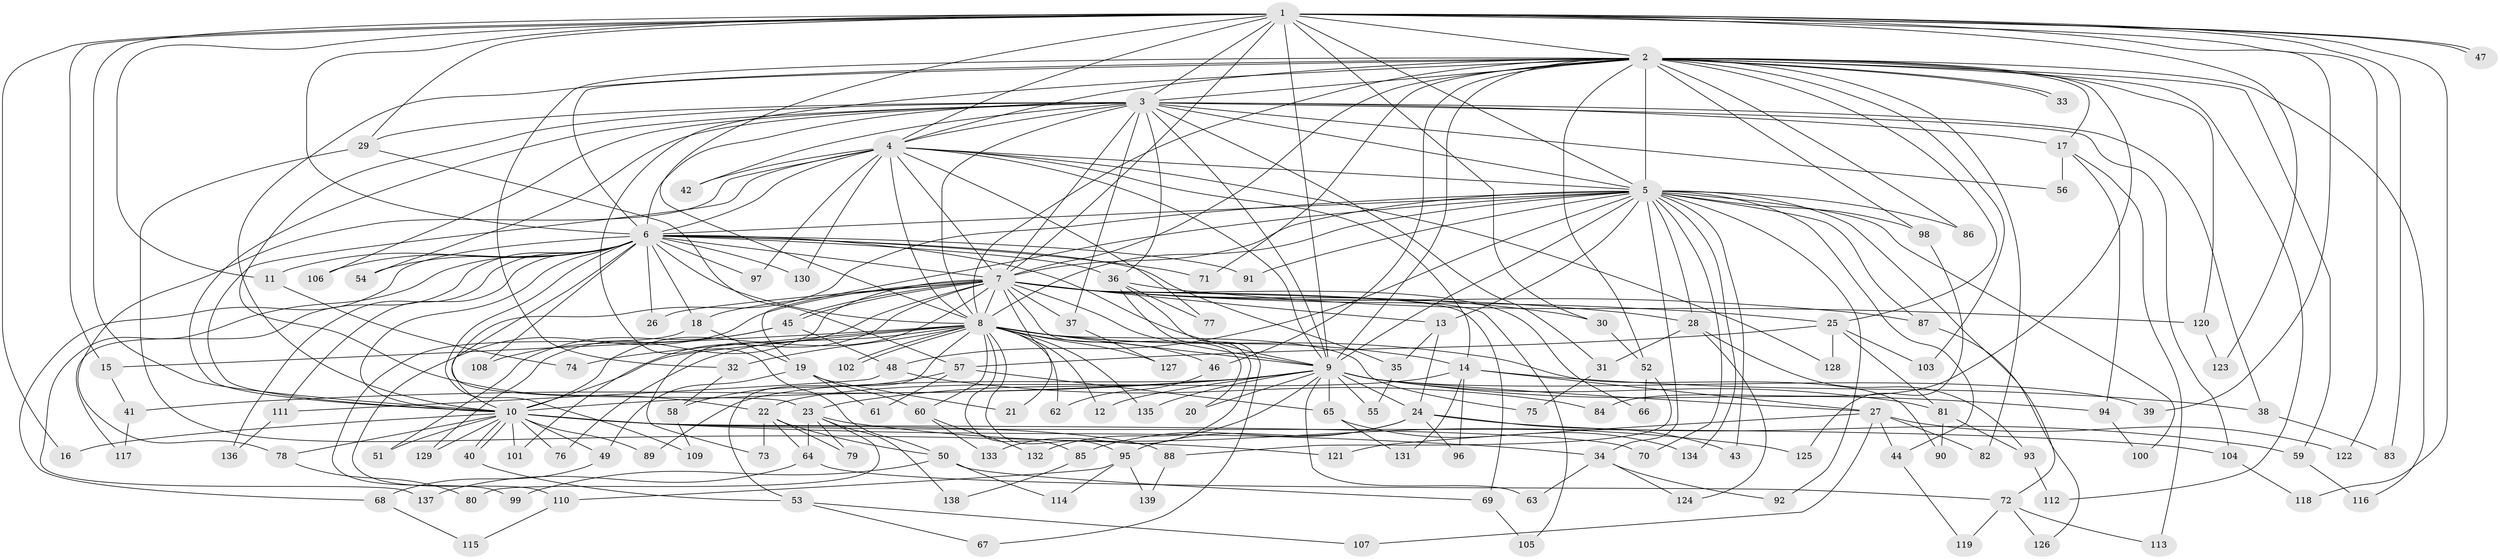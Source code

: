 // Generated by graph-tools (version 1.1) at 2025/11/02/27/25 16:11:01]
// undirected, 139 vertices, 303 edges
graph export_dot {
graph [start="1"]
  node [color=gray90,style=filled];
  1;
  2;
  3;
  4;
  5;
  6;
  7;
  8;
  9;
  10;
  11;
  12;
  13;
  14;
  15;
  16;
  17;
  18;
  19;
  20;
  21;
  22;
  23;
  24;
  25;
  26;
  27;
  28;
  29;
  30;
  31;
  32;
  33;
  34;
  35;
  36;
  37;
  38;
  39;
  40;
  41;
  42;
  43;
  44;
  45;
  46;
  47;
  48;
  49;
  50;
  51;
  52;
  53;
  54;
  55;
  56;
  57;
  58;
  59;
  60;
  61;
  62;
  63;
  64;
  65;
  66;
  67;
  68;
  69;
  70;
  71;
  72;
  73;
  74;
  75;
  76;
  77;
  78;
  79;
  80;
  81;
  82;
  83;
  84;
  85;
  86;
  87;
  88;
  89;
  90;
  91;
  92;
  93;
  94;
  95;
  96;
  97;
  98;
  99;
  100;
  101;
  102;
  103;
  104;
  105;
  106;
  107;
  108;
  109;
  110;
  111;
  112;
  113;
  114;
  115;
  116;
  117;
  118;
  119;
  120;
  121;
  122;
  123;
  124;
  125;
  126;
  127;
  128;
  129;
  130;
  131;
  132;
  133;
  134;
  135;
  136;
  137;
  138;
  139;
  1 -- 2;
  1 -- 3;
  1 -- 4;
  1 -- 5;
  1 -- 6;
  1 -- 7;
  1 -- 8;
  1 -- 9;
  1 -- 10;
  1 -- 11;
  1 -- 15;
  1 -- 16;
  1 -- 29;
  1 -- 30;
  1 -- 39;
  1 -- 47;
  1 -- 47;
  1 -- 83;
  1 -- 118;
  1 -- 122;
  1 -- 123;
  2 -- 3;
  2 -- 4;
  2 -- 5;
  2 -- 6;
  2 -- 7;
  2 -- 8;
  2 -- 9;
  2 -- 10;
  2 -- 17;
  2 -- 25;
  2 -- 32;
  2 -- 33;
  2 -- 33;
  2 -- 46;
  2 -- 50;
  2 -- 52;
  2 -- 59;
  2 -- 71;
  2 -- 82;
  2 -- 84;
  2 -- 86;
  2 -- 98;
  2 -- 103;
  2 -- 112;
  2 -- 116;
  2 -- 120;
  3 -- 4;
  3 -- 5;
  3 -- 6;
  3 -- 7;
  3 -- 8;
  3 -- 9;
  3 -- 10;
  3 -- 17;
  3 -- 22;
  3 -- 29;
  3 -- 31;
  3 -- 36;
  3 -- 37;
  3 -- 38;
  3 -- 42;
  3 -- 54;
  3 -- 56;
  3 -- 104;
  3 -- 106;
  4 -- 5;
  4 -- 6;
  4 -- 7;
  4 -- 8;
  4 -- 9;
  4 -- 10;
  4 -- 14;
  4 -- 42;
  4 -- 77;
  4 -- 78;
  4 -- 97;
  4 -- 128;
  4 -- 130;
  5 -- 6;
  5 -- 7;
  5 -- 8;
  5 -- 9;
  5 -- 10;
  5 -- 13;
  5 -- 19;
  5 -- 28;
  5 -- 34;
  5 -- 43;
  5 -- 44;
  5 -- 48;
  5 -- 70;
  5 -- 72;
  5 -- 86;
  5 -- 87;
  5 -- 91;
  5 -- 92;
  5 -- 98;
  5 -- 100;
  5 -- 134;
  6 -- 7;
  6 -- 8;
  6 -- 9;
  6 -- 10;
  6 -- 11;
  6 -- 18;
  6 -- 23;
  6 -- 26;
  6 -- 35;
  6 -- 36;
  6 -- 54;
  6 -- 68;
  6 -- 71;
  6 -- 91;
  6 -- 97;
  6 -- 106;
  6 -- 108;
  6 -- 109;
  6 -- 111;
  6 -- 117;
  6 -- 130;
  6 -- 136;
  6 -- 137;
  7 -- 8;
  7 -- 9;
  7 -- 10;
  7 -- 13;
  7 -- 18;
  7 -- 20;
  7 -- 21;
  7 -- 25;
  7 -- 26;
  7 -- 28;
  7 -- 30;
  7 -- 37;
  7 -- 45;
  7 -- 45;
  7 -- 66;
  7 -- 69;
  7 -- 73;
  7 -- 87;
  7 -- 101;
  7 -- 105;
  7 -- 110;
  7 -- 129;
  8 -- 9;
  8 -- 10;
  8 -- 12;
  8 -- 14;
  8 -- 15;
  8 -- 32;
  8 -- 46;
  8 -- 53;
  8 -- 60;
  8 -- 62;
  8 -- 74;
  8 -- 75;
  8 -- 76;
  8 -- 85;
  8 -- 90;
  8 -- 95;
  8 -- 102;
  8 -- 102;
  8 -- 127;
  8 -- 135;
  9 -- 10;
  9 -- 12;
  9 -- 20;
  9 -- 23;
  9 -- 24;
  9 -- 27;
  9 -- 39;
  9 -- 41;
  9 -- 55;
  9 -- 63;
  9 -- 65;
  9 -- 81;
  9 -- 89;
  9 -- 94;
  9 -- 132;
  9 -- 135;
  10 -- 16;
  10 -- 34;
  10 -- 40;
  10 -- 40;
  10 -- 49;
  10 -- 51;
  10 -- 70;
  10 -- 76;
  10 -- 78;
  10 -- 88;
  10 -- 89;
  10 -- 101;
  10 -- 104;
  10 -- 129;
  11 -- 74;
  13 -- 24;
  13 -- 35;
  14 -- 22;
  14 -- 27;
  14 -- 38;
  14 -- 96;
  14 -- 131;
  15 -- 41;
  17 -- 56;
  17 -- 94;
  17 -- 113;
  18 -- 19;
  18 -- 99;
  19 -- 21;
  19 -- 49;
  19 -- 60;
  19 -- 61;
  22 -- 50;
  22 -- 64;
  22 -- 73;
  22 -- 79;
  23 -- 64;
  23 -- 79;
  23 -- 80;
  23 -- 125;
  23 -- 138;
  24 -- 43;
  24 -- 59;
  24 -- 85;
  24 -- 95;
  24 -- 96;
  25 -- 57;
  25 -- 81;
  25 -- 103;
  25 -- 128;
  27 -- 44;
  27 -- 82;
  27 -- 107;
  27 -- 121;
  27 -- 122;
  28 -- 31;
  28 -- 93;
  28 -- 124;
  29 -- 57;
  29 -- 121;
  30 -- 52;
  31 -- 75;
  32 -- 58;
  34 -- 63;
  34 -- 92;
  34 -- 124;
  35 -- 55;
  36 -- 67;
  36 -- 77;
  36 -- 120;
  36 -- 133;
  37 -- 127;
  38 -- 83;
  40 -- 53;
  41 -- 117;
  44 -- 119;
  45 -- 48;
  45 -- 51;
  45 -- 108;
  46 -- 62;
  48 -- 84;
  48 -- 111;
  49 -- 68;
  50 -- 69;
  50 -- 99;
  50 -- 114;
  52 -- 66;
  52 -- 88;
  53 -- 67;
  53 -- 107;
  57 -- 58;
  57 -- 61;
  57 -- 65;
  58 -- 109;
  59 -- 116;
  60 -- 132;
  60 -- 133;
  64 -- 72;
  64 -- 137;
  65 -- 131;
  65 -- 134;
  68 -- 115;
  69 -- 105;
  72 -- 113;
  72 -- 119;
  72 -- 126;
  78 -- 80;
  81 -- 90;
  81 -- 93;
  85 -- 138;
  87 -- 126;
  88 -- 139;
  93 -- 112;
  94 -- 100;
  95 -- 110;
  95 -- 114;
  95 -- 139;
  98 -- 125;
  104 -- 118;
  110 -- 115;
  111 -- 136;
  120 -- 123;
}
